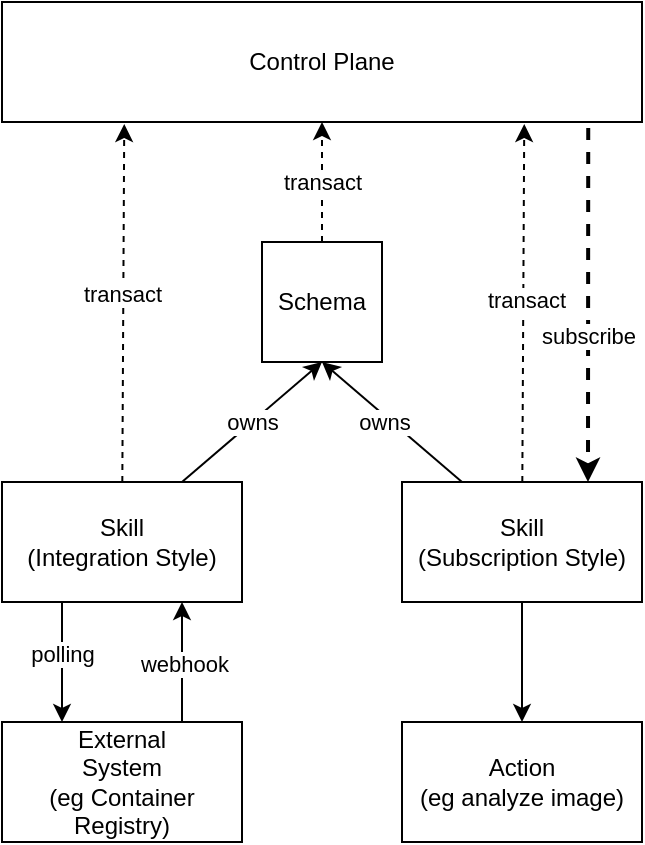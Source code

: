 <mxfile version="16.5.1" type="device" pages="2"><diagram id="N_yAeJ0LqUdZCz9V9kHH" name="PubSub"><mxGraphModel dx="786" dy="1212" grid="1" gridSize="10" guides="1" tooltips="1" connect="1" arrows="1" fold="1" page="1" pageScale="1" pageWidth="850" pageHeight="1100" math="0" shadow="0"><root><mxCell id="0"/><mxCell id="1" parent="0"/><mxCell id="XctNYY-TkLE35ejzBz8b-10" value="transact" style="edgeStyle=none;rounded=0;orthogonalLoop=1;jettySize=auto;html=1;exitX=0.5;exitY=0;exitDx=0;exitDy=0;entryX=0.5;entryY=1;entryDx=0;entryDy=0;dashed=1;" parent="1" source="XctNYY-TkLE35ejzBz8b-1" target="XctNYY-TkLE35ejzBz8b-9" edge="1"><mxGeometry relative="1" as="geometry"><mxPoint x="190" y="100" as="targetPoint"/></mxGeometry></mxCell><mxCell id="XctNYY-TkLE35ejzBz8b-1" value="Schema" style="whiteSpace=wrap;html=1;aspect=fixed;" parent="1" vertex="1"><mxGeometry x="170" y="160" width="60" height="60" as="geometry"/></mxCell><mxCell id="XctNYY-TkLE35ejzBz8b-5" style="edgeStyle=orthogonalEdgeStyle;rounded=0;orthogonalLoop=1;jettySize=auto;html=1;exitX=0.25;exitY=1;exitDx=0;exitDy=0;entryX=0.25;entryY=0;entryDx=0;entryDy=0;" parent="1" source="XctNYY-TkLE35ejzBz8b-2" target="XctNYY-TkLE35ejzBz8b-4" edge="1"><mxGeometry relative="1" as="geometry"/></mxCell><mxCell id="XctNYY-TkLE35ejzBz8b-17" value="polling" style="edgeLabel;html=1;align=center;verticalAlign=middle;resizable=0;points=[];" parent="XctNYY-TkLE35ejzBz8b-5" vertex="1" connectable="0"><mxGeometry x="-0.133" relative="1" as="geometry"><mxPoint as="offset"/></mxGeometry></mxCell><mxCell id="XctNYY-TkLE35ejzBz8b-7" style="rounded=0;orthogonalLoop=1;jettySize=auto;html=1;exitX=0.75;exitY=0;exitDx=0;exitDy=0;entryX=0.5;entryY=1;entryDx=0;entryDy=0;" parent="1" source="XctNYY-TkLE35ejzBz8b-2" target="XctNYY-TkLE35ejzBz8b-1" edge="1"><mxGeometry relative="1" as="geometry"/></mxCell><mxCell id="XctNYY-TkLE35ejzBz8b-14" value="owns" style="edgeLabel;html=1;align=center;verticalAlign=middle;resizable=0;points=[];" parent="XctNYY-TkLE35ejzBz8b-7" vertex="1" connectable="0"><mxGeometry relative="1" as="geometry"><mxPoint as="offset"/></mxGeometry></mxCell><mxCell id="XctNYY-TkLE35ejzBz8b-11" style="edgeStyle=none;rounded=0;orthogonalLoop=1;jettySize=auto;html=1;entryX=0.191;entryY=1.017;entryDx=0;entryDy=0;entryPerimeter=0;dashed=1;" parent="1" source="XctNYY-TkLE35ejzBz8b-2" target="XctNYY-TkLE35ejzBz8b-9" edge="1"><mxGeometry relative="1" as="geometry"/></mxCell><mxCell id="XctNYY-TkLE35ejzBz8b-19" value="transact" style="edgeLabel;html=1;align=center;verticalAlign=middle;resizable=0;points=[];" parent="XctNYY-TkLE35ejzBz8b-11" vertex="1" connectable="0"><mxGeometry x="0.05" y="1" relative="1" as="geometry"><mxPoint as="offset"/></mxGeometry></mxCell><mxCell id="XctNYY-TkLE35ejzBz8b-2" value="Skill&lt;br&gt;(Integration Style)" style="rounded=0;whiteSpace=wrap;html=1;" parent="1" vertex="1"><mxGeometry x="40" y="280" width="120" height="60" as="geometry"/></mxCell><mxCell id="XctNYY-TkLE35ejzBz8b-8" style="edgeStyle=none;rounded=0;orthogonalLoop=1;jettySize=auto;html=1;exitX=0.25;exitY=0;exitDx=0;exitDy=0;entryX=0.5;entryY=1;entryDx=0;entryDy=0;" parent="1" source="XctNYY-TkLE35ejzBz8b-3" target="XctNYY-TkLE35ejzBz8b-1" edge="1"><mxGeometry relative="1" as="geometry"/></mxCell><mxCell id="XctNYY-TkLE35ejzBz8b-15" value="owns" style="edgeLabel;html=1;align=center;verticalAlign=middle;resizable=0;points=[];" parent="XctNYY-TkLE35ejzBz8b-8" vertex="1" connectable="0"><mxGeometry x="0.076" y="2" relative="1" as="geometry"><mxPoint as="offset"/></mxGeometry></mxCell><mxCell id="XctNYY-TkLE35ejzBz8b-12" style="edgeStyle=none;rounded=0;orthogonalLoop=1;jettySize=auto;html=1;entryX=0.816;entryY=1.017;entryDx=0;entryDy=0;entryPerimeter=0;dashed=1;" parent="1" source="XctNYY-TkLE35ejzBz8b-3" target="XctNYY-TkLE35ejzBz8b-9" edge="1"><mxGeometry relative="1" as="geometry"/></mxCell><mxCell id="XctNYY-TkLE35ejzBz8b-20" value="transact" style="edgeLabel;html=1;align=center;verticalAlign=middle;resizable=0;points=[];" parent="XctNYY-TkLE35ejzBz8b-12" vertex="1" connectable="0"><mxGeometry x="0.017" y="-1" relative="1" as="geometry"><mxPoint as="offset"/></mxGeometry></mxCell><mxCell id="8L-bd9uBilPWUFcPbhkf-2" style="edgeStyle=orthogonalEdgeStyle;rounded=0;orthogonalLoop=1;jettySize=auto;html=1;entryX=0.5;entryY=0;entryDx=0;entryDy=0;" edge="1" parent="1" source="XctNYY-TkLE35ejzBz8b-3" target="8L-bd9uBilPWUFcPbhkf-1"><mxGeometry relative="1" as="geometry"/></mxCell><mxCell id="XctNYY-TkLE35ejzBz8b-3" value="Skill&lt;br&gt;(Subscription Style)" style="rounded=0;whiteSpace=wrap;html=1;" parent="1" vertex="1"><mxGeometry x="240" y="280" width="120" height="60" as="geometry"/></mxCell><mxCell id="XctNYY-TkLE35ejzBz8b-6" style="edgeStyle=orthogonalEdgeStyle;rounded=0;orthogonalLoop=1;jettySize=auto;html=1;exitX=0.75;exitY=0;exitDx=0;exitDy=0;entryX=0.75;entryY=1;entryDx=0;entryDy=0;" parent="1" source="XctNYY-TkLE35ejzBz8b-4" target="XctNYY-TkLE35ejzBz8b-2" edge="1"><mxGeometry relative="1" as="geometry"/></mxCell><mxCell id="XctNYY-TkLE35ejzBz8b-16" value="webhook" style="edgeLabel;html=1;align=center;verticalAlign=middle;resizable=0;points=[];" parent="XctNYY-TkLE35ejzBz8b-6" vertex="1" connectable="0"><mxGeometry x="-0.033" y="-1" relative="1" as="geometry"><mxPoint as="offset"/></mxGeometry></mxCell><mxCell id="XctNYY-TkLE35ejzBz8b-4" value="External&lt;br&gt;System&lt;br&gt;(eg Container Registry)" style="rounded=0;whiteSpace=wrap;html=1;" parent="1" vertex="1"><mxGeometry x="40" y="400" width="120" height="60" as="geometry"/></mxCell><mxCell id="XctNYY-TkLE35ejzBz8b-13" style="edgeStyle=none;rounded=0;orthogonalLoop=1;jettySize=auto;html=1;exitX=0.916;exitY=1.05;exitDx=0;exitDy=0;exitPerimeter=0;strokeWidth=2;dashed=1;" parent="1" source="XctNYY-TkLE35ejzBz8b-9" edge="1"><mxGeometry relative="1" as="geometry"><mxPoint x="333" y="280" as="targetPoint"/></mxGeometry></mxCell><mxCell id="XctNYY-TkLE35ejzBz8b-21" value="subscribe" style="edgeLabel;html=1;align=center;verticalAlign=middle;resizable=0;points=[];" parent="XctNYY-TkLE35ejzBz8b-13" vertex="1" connectable="0"><mxGeometry x="0.175" relative="1" as="geometry"><mxPoint as="offset"/></mxGeometry></mxCell><mxCell id="XctNYY-TkLE35ejzBz8b-9" value="Control Plane" style="rounded=0;whiteSpace=wrap;html=1;" parent="1" vertex="1"><mxGeometry x="40" y="40" width="320" height="60" as="geometry"/></mxCell><mxCell id="8L-bd9uBilPWUFcPbhkf-1" value="Action&lt;br&gt;(eg analyze image)" style="rounded=0;whiteSpace=wrap;html=1;" vertex="1" parent="1"><mxGeometry x="240" y="400" width="120" height="60" as="geometry"/></mxCell></root></mxGraphModel></diagram><diagram id="xDxT5ZgMq1Tw2vaS5VwH" name="Practical"><mxGraphModel dx="786" dy="1212" grid="1" gridSize="10" guides="1" tooltips="1" connect="1" arrows="1" fold="1" page="1" pageScale="1" pageWidth="850" pageHeight="1100" math="0" shadow="0"><root><mxCell id="atEtTFowIZ1VOFkmBX1H-0"/><mxCell id="atEtTFowIZ1VOFkmBX1H-1" parent="atEtTFowIZ1VOFkmBX1H-0"/><mxCell id="DUYflvRu2aeUhqD098Wj-1" value="Push" style="rounded=0;orthogonalLoop=1;jettySize=auto;html=1;" edge="1" parent="atEtTFowIZ1VOFkmBX1H-1" source="atEtTFowIZ1VOFkmBX1H-2"><mxGeometry relative="1" as="geometry"><mxPoint x="152" y="260" as="targetPoint"/></mxGeometry></mxCell><mxCell id="atEtTFowIZ1VOFkmBX1H-2" value="ECR&lt;br&gt;Docker&lt;br&gt;Registry" style="shape=cylinder3;whiteSpace=wrap;html=1;boundedLbl=1;backgroundOutline=1;size=15;" parent="atEtTFowIZ1VOFkmBX1H-1" vertex="1"><mxGeometry x="120" y="310" width="60" height="80" as="geometry"/></mxCell><mxCell id="atEtTFowIZ1VOFkmBX1H-3" value="ECR&lt;br&gt;Integration&lt;br&gt;Skill" style="rounded=0;whiteSpace=wrap;html=1;" parent="atEtTFowIZ1VOFkmBX1H-1" vertex="1"><mxGeometry x="107" y="200" width="90" height="60" as="geometry"/></mxCell><mxCell id="atEtTFowIZ1VOFkmBX1H-4" value="Control Plane" style="rounded=0;whiteSpace=wrap;html=1;" parent="atEtTFowIZ1VOFkmBX1H-1" vertex="1"><mxGeometry x="10" y="130" width="610" height="60" as="geometry"/></mxCell><mxCell id="DUYflvRu2aeUhqD098Wj-9" value="Pull/Scan" style="edgeStyle=none;rounded=0;orthogonalLoop=1;jettySize=auto;html=1;entryX=0.5;entryY=0;entryDx=0;entryDy=0;entryPerimeter=0;" edge="1" parent="atEtTFowIZ1VOFkmBX1H-1" source="atEtTFowIZ1VOFkmBX1H-5" target="DUYflvRu2aeUhqD098Wj-8"><mxGeometry relative="1" as="geometry"/></mxCell><mxCell id="atEtTFowIZ1VOFkmBX1H-5" value="Image Scanner&lt;br&gt;Skill" style="rounded=0;whiteSpace=wrap;html=1;" parent="atEtTFowIZ1VOFkmBX1H-1" vertex="1"><mxGeometry x="311" y="200" width="100" height="60" as="geometry"/></mxCell><mxCell id="atEtTFowIZ1VOFkmBX1H-6" value="GitHub&lt;br&gt;Integration&lt;br&gt;Skill" style="rounded=0;whiteSpace=wrap;html=1;" parent="atEtTFowIZ1VOFkmBX1H-1" vertex="1"><mxGeometry x="10" y="200" width="90" height="60" as="geometry"/></mxCell><mxCell id="atEtTFowIZ1VOFkmBX1H-15" style="edgeStyle=none;rounded=0;orthogonalLoop=1;jettySize=auto;html=1;exitX=0.5;exitY=0;exitDx=0;exitDy=0;exitPerimeter=0;entryX=0.5;entryY=1;entryDx=0;entryDy=0;strokeWidth=1;" parent="atEtTFowIZ1VOFkmBX1H-1" source="atEtTFowIZ1VOFkmBX1H-8" target="atEtTFowIZ1VOFkmBX1H-6" edge="1"><mxGeometry relative="1" as="geometry"/></mxCell><mxCell id="DUYflvRu2aeUhqD098Wj-0" value="Push" style="edgeLabel;html=1;align=center;verticalAlign=middle;resizable=0;points=[];" vertex="1" connectable="0" parent="atEtTFowIZ1VOFkmBX1H-15"><mxGeometry x="0.04" y="1" relative="1" as="geometry"><mxPoint as="offset"/></mxGeometry></mxCell><mxCell id="atEtTFowIZ1VOFkmBX1H-8" value="GitHub" style="shape=cylinder3;whiteSpace=wrap;html=1;boundedLbl=1;backgroundOutline=1;size=15;" parent="atEtTFowIZ1VOFkmBX1H-1" vertex="1"><mxGeometry x="25" y="310" width="60" height="80" as="geometry"/></mxCell><mxCell id="DUYflvRu2aeUhqD098Wj-4" value="Update CheckRun" style="edgeStyle=none;rounded=0;orthogonalLoop=1;jettySize=auto;html=1;entryX=0.5;entryY=0;entryDx=0;entryDy=0;entryPerimeter=0;" edge="1" parent="atEtTFowIZ1VOFkmBX1H-1" source="atEtTFowIZ1VOFkmBX1H-9" target="atEtTFowIZ1VOFkmBX1H-11"><mxGeometry relative="1" as="geometry"/></mxCell><mxCell id="atEtTFowIZ1VOFkmBX1H-9" value="Image&lt;br&gt;CheckRun&lt;br&gt;Skill" style="rounded=0;whiteSpace=wrap;html=1;" parent="atEtTFowIZ1VOFkmBX1H-1" vertex="1"><mxGeometry x="418" y="200" width="100" height="60" as="geometry"/></mxCell><mxCell id="DUYflvRu2aeUhqD098Wj-5" value="Commit" style="edgeStyle=none;rounded=0;orthogonalLoop=1;jettySize=auto;html=1;entryX=0.5;entryY=0;entryDx=0;entryDy=0;entryPerimeter=0;" edge="1" parent="atEtTFowIZ1VOFkmBX1H-1" source="atEtTFowIZ1VOFkmBX1H-10" target="atEtTFowIZ1VOFkmBX1H-12"><mxGeometry relative="1" as="geometry"/></mxCell><mxCell id="atEtTFowIZ1VOFkmBX1H-10" value="Kubernetes&lt;br&gt;Spec Updater&lt;br&gt;Skill" style="rounded=0;whiteSpace=wrap;html=1;" parent="atEtTFowIZ1VOFkmBX1H-1" vertex="1"><mxGeometry x="526" y="200" width="95" height="60" as="geometry"/></mxCell><mxCell id="atEtTFowIZ1VOFkmBX1H-11" value="GitHub" style="shape=cylinder3;whiteSpace=wrap;html=1;boundedLbl=1;backgroundOutline=1;size=15;" parent="atEtTFowIZ1VOFkmBX1H-1" vertex="1"><mxGeometry x="437" y="310" width="60" height="80" as="geometry"/></mxCell><mxCell id="atEtTFowIZ1VOFkmBX1H-12" value="GitOps&lt;br&gt;Repo" style="shape=cylinder3;whiteSpace=wrap;html=1;boundedLbl=1;backgroundOutline=1;size=15;" parent="atEtTFowIZ1VOFkmBX1H-1" vertex="1"><mxGeometry x="542.5" y="310" width="60" height="80" as="geometry"/></mxCell><mxCell id="DUYflvRu2aeUhqD098Wj-7" value="Parse Dockerfile" style="edgeStyle=none;rounded=0;orthogonalLoop=1;jettySize=auto;html=1;entryX=0.5;entryY=0;entryDx=0;entryDy=0;entryPerimeter=0;" edge="1" parent="atEtTFowIZ1VOFkmBX1H-1" source="atEtTFowIZ1VOFkmBX1H-13" target="DUYflvRu2aeUhqD098Wj-6"><mxGeometry relative="1" as="geometry"/></mxCell><mxCell id="atEtTFowIZ1VOFkmBX1H-13" value="Dockerfile&lt;br&gt;Skill" style="rounded=0;whiteSpace=wrap;html=1;" parent="atEtTFowIZ1VOFkmBX1H-1" vertex="1"><mxGeometry x="204" y="200" width="100" height="60" as="geometry"/></mxCell><mxCell id="DUYflvRu2aeUhqD098Wj-6" value="GitHub" style="shape=cylinder3;whiteSpace=wrap;html=1;boundedLbl=1;backgroundOutline=1;size=15;" vertex="1" parent="atEtTFowIZ1VOFkmBX1H-1"><mxGeometry x="224" y="310" width="60" height="80" as="geometry"/></mxCell><mxCell id="DUYflvRu2aeUhqD098Wj-8" value="ECR&lt;br&gt;Docker&lt;br&gt;Registry" style="shape=cylinder3;whiteSpace=wrap;html=1;boundedLbl=1;backgroundOutline=1;size=15;" vertex="1" parent="atEtTFowIZ1VOFkmBX1H-1"><mxGeometry x="331" y="310" width="60" height="80" as="geometry"/></mxCell></root></mxGraphModel></diagram></mxfile>